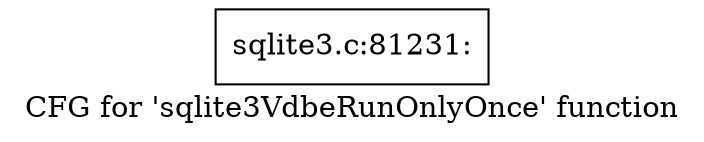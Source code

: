 digraph "CFG for 'sqlite3VdbeRunOnlyOnce' function" {
	label="CFG for 'sqlite3VdbeRunOnlyOnce' function";

	Node0x55c0fa108a60 [shape=record,label="{sqlite3.c:81231:}"];
}
